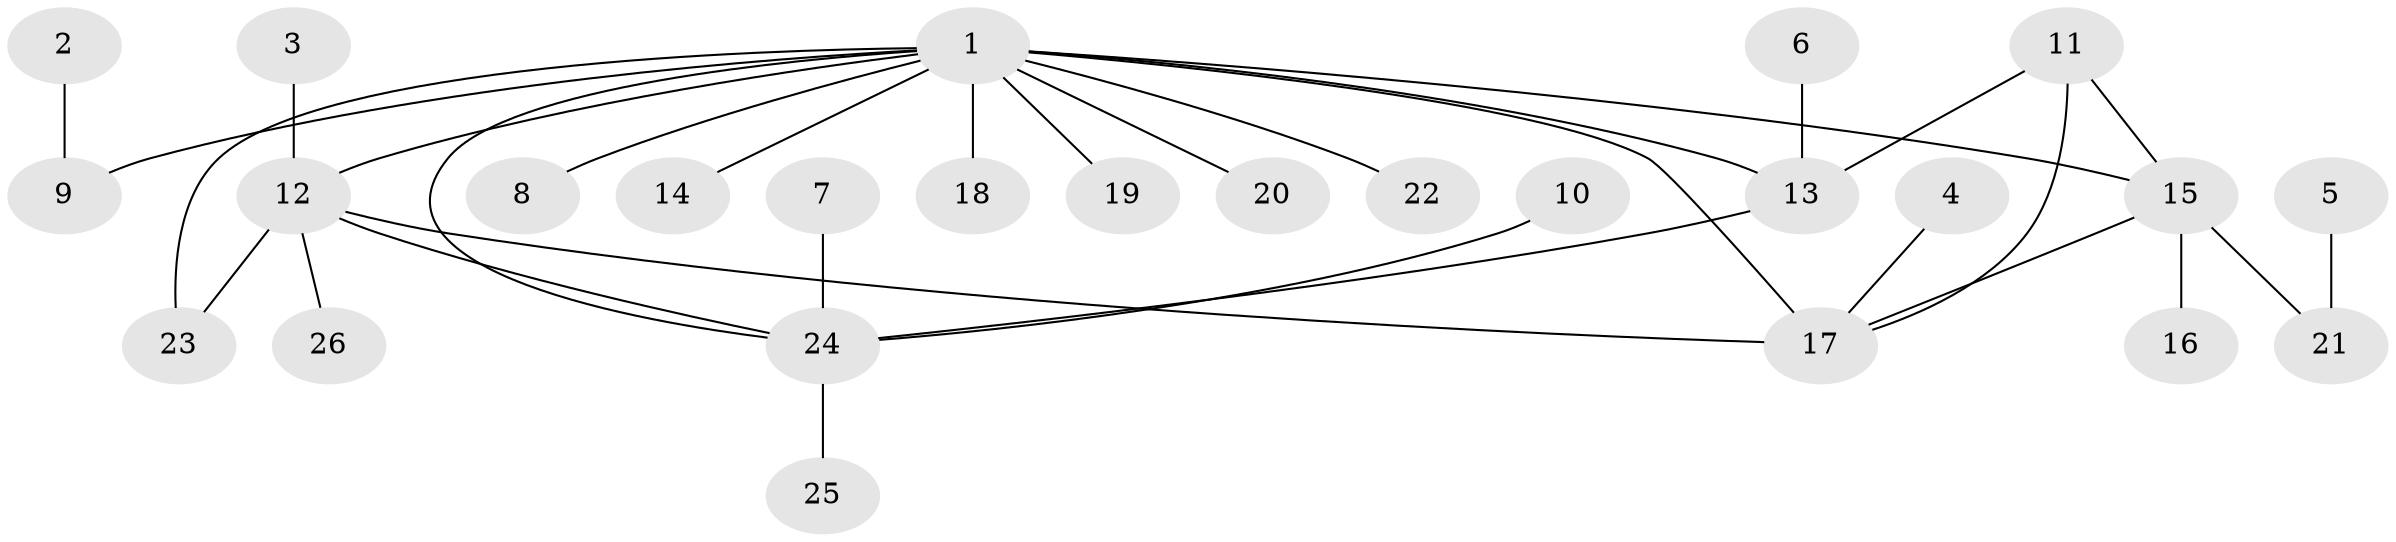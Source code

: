 // original degree distribution, {8: 0.019230769230769232, 5: 0.019230769230769232, 4: 0.07692307692307693, 6: 0.057692307692307696, 7: 0.038461538461538464, 2: 0.23076923076923078, 3: 0.07692307692307693, 1: 0.4807692307692308}
// Generated by graph-tools (version 1.1) at 2025/26/03/09/25 03:26:43]
// undirected, 26 vertices, 32 edges
graph export_dot {
graph [start="1"]
  node [color=gray90,style=filled];
  1;
  2;
  3;
  4;
  5;
  6;
  7;
  8;
  9;
  10;
  11;
  12;
  13;
  14;
  15;
  16;
  17;
  18;
  19;
  20;
  21;
  22;
  23;
  24;
  25;
  26;
  1 -- 8 [weight=1.0];
  1 -- 9 [weight=1.0];
  1 -- 12 [weight=1.0];
  1 -- 13 [weight=2.0];
  1 -- 14 [weight=1.0];
  1 -- 15 [weight=1.0];
  1 -- 17 [weight=1.0];
  1 -- 18 [weight=1.0];
  1 -- 19 [weight=1.0];
  1 -- 20 [weight=1.0];
  1 -- 22 [weight=1.0];
  1 -- 23 [weight=2.0];
  1 -- 24 [weight=1.0];
  2 -- 9 [weight=1.0];
  3 -- 12 [weight=1.0];
  4 -- 17 [weight=1.0];
  5 -- 21 [weight=1.0];
  6 -- 13 [weight=1.0];
  7 -- 24 [weight=1.0];
  10 -- 24 [weight=1.0];
  11 -- 13 [weight=1.0];
  11 -- 15 [weight=1.0];
  11 -- 17 [weight=1.0];
  12 -- 17 [weight=2.0];
  12 -- 23 [weight=1.0];
  12 -- 24 [weight=1.0];
  12 -- 26 [weight=1.0];
  13 -- 24 [weight=1.0];
  15 -- 16 [weight=1.0];
  15 -- 17 [weight=1.0];
  15 -- 21 [weight=1.0];
  24 -- 25 [weight=1.0];
}
